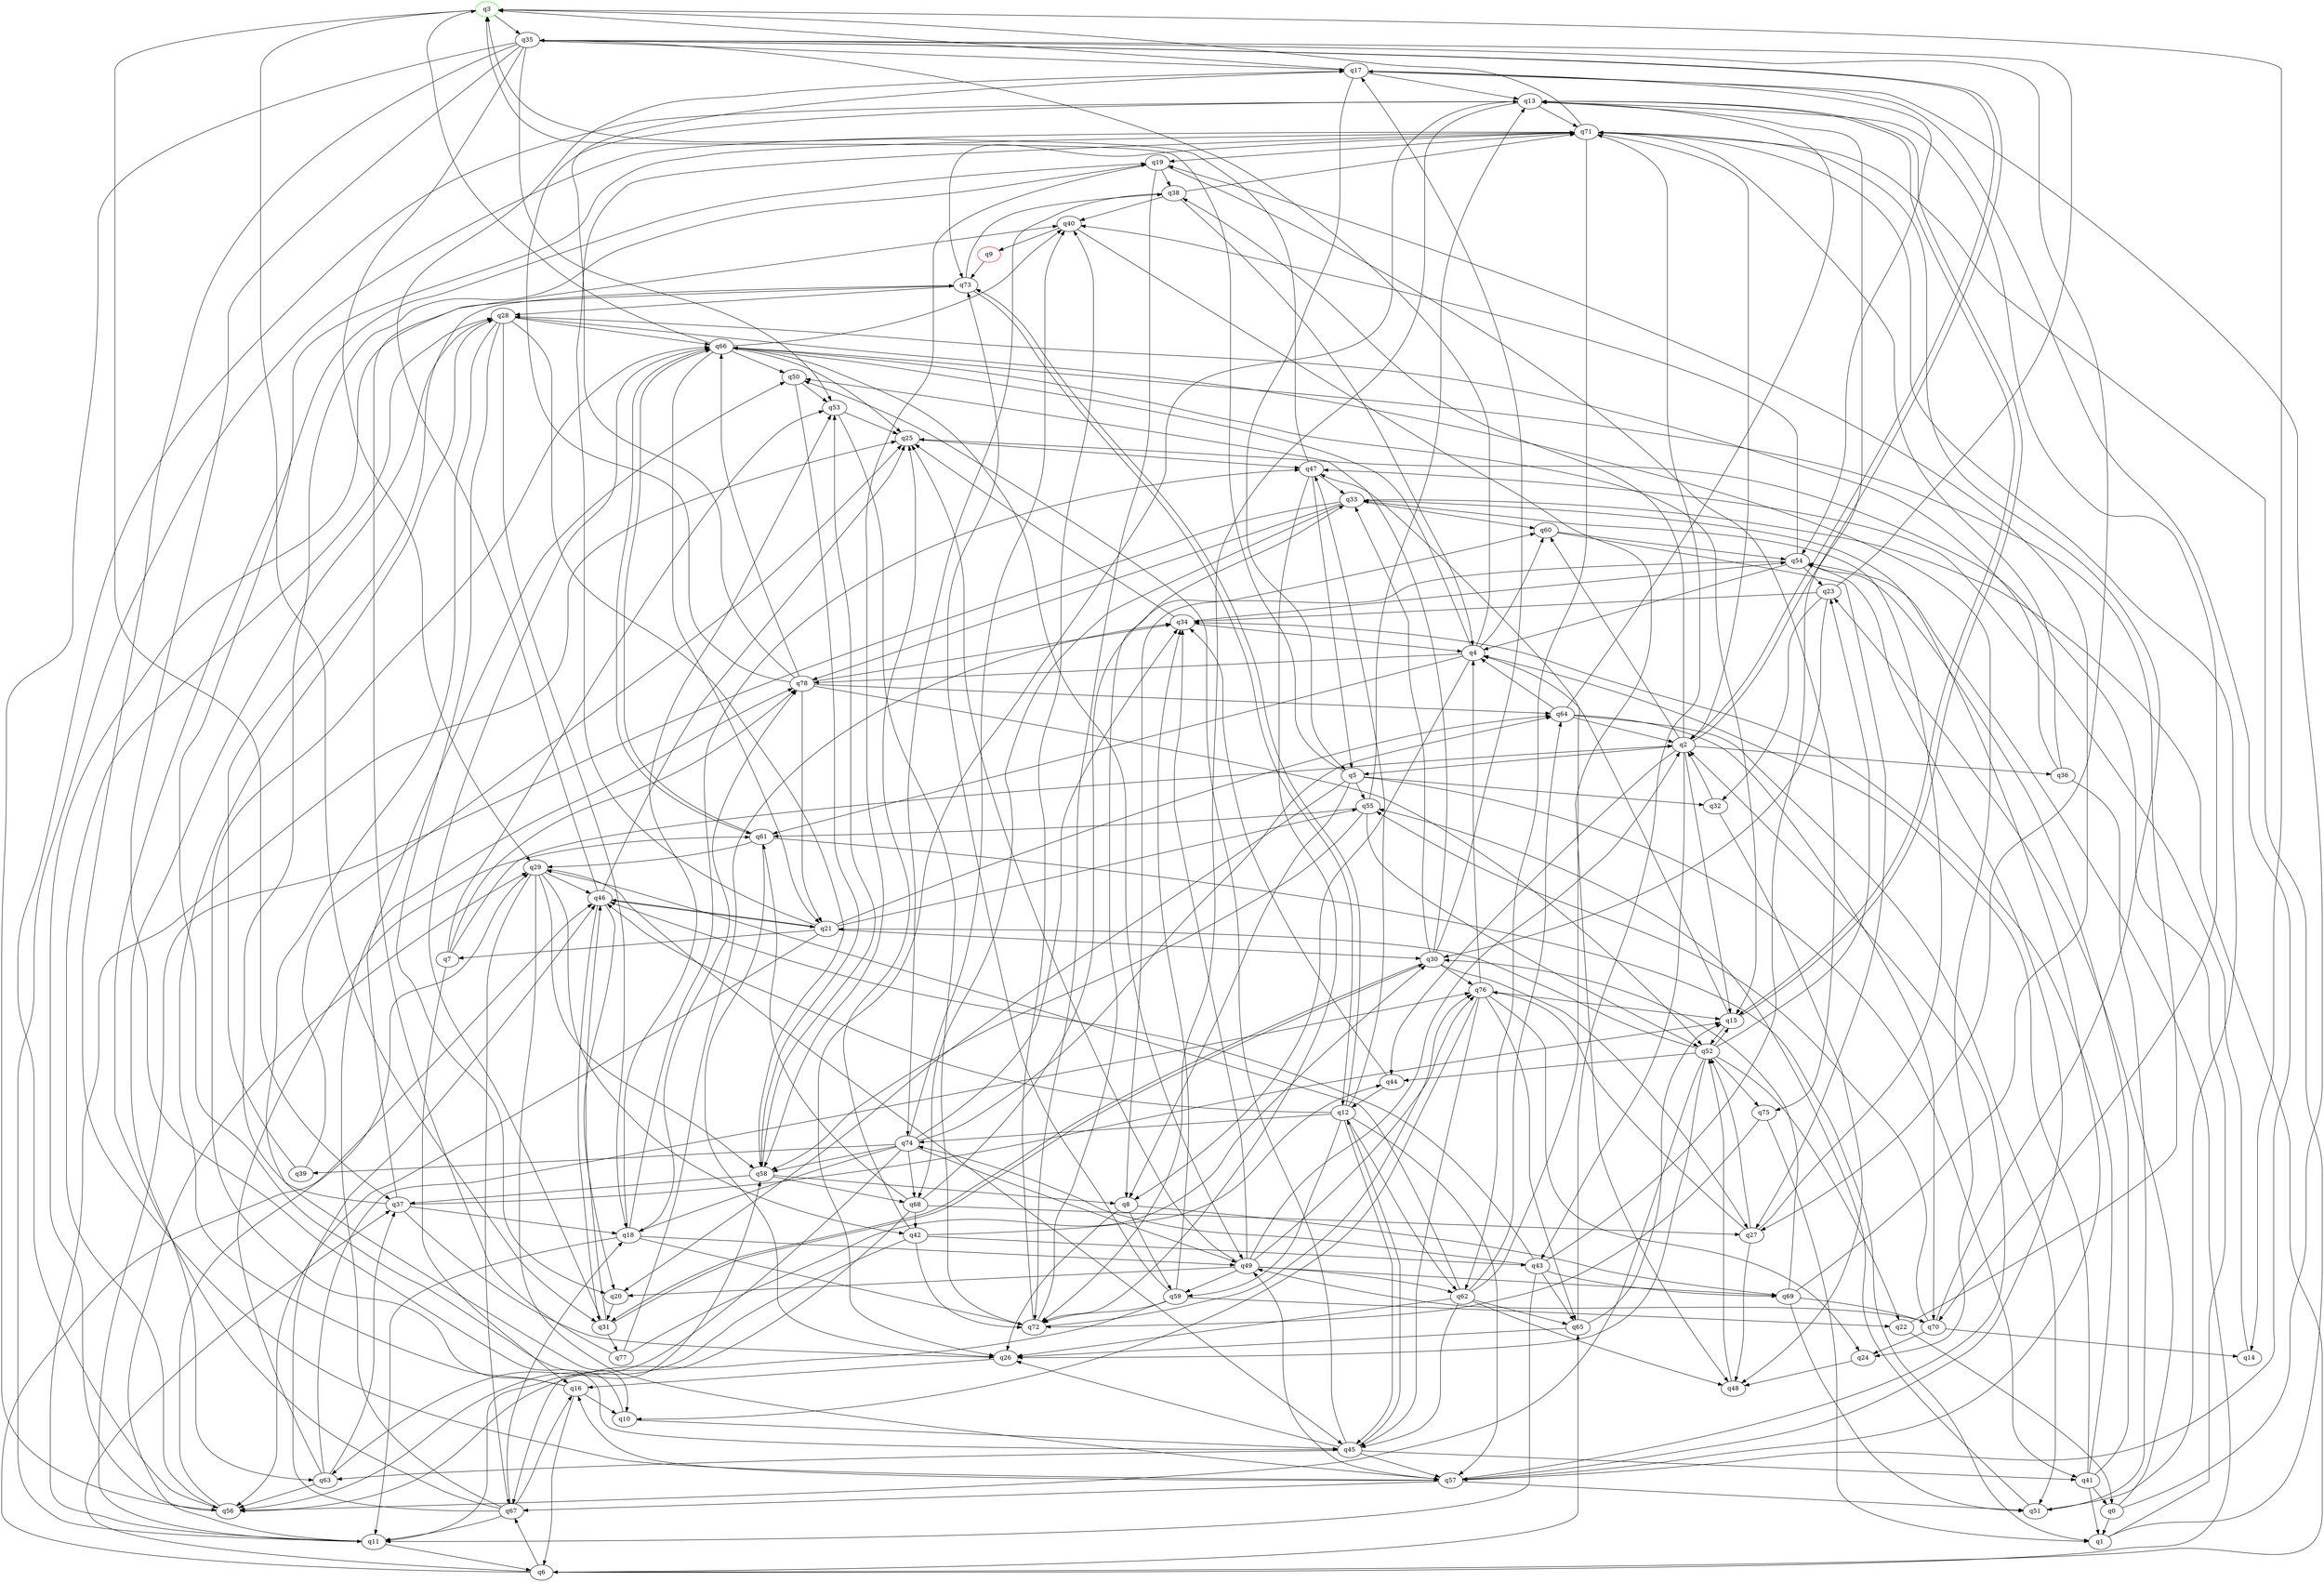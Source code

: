 digraph A{
q3 [initial=1,color=green];
q9 [final=1,color=red];
q0 -> q1;
q0 -> q17;
q0 -> q23;
q1 -> q25;
q1 -> q71;
q2 -> q5;
q2 -> q15;
q2 -> q35;
q2 -> q36;
q2 -> q38;
q2 -> q43;
q2 -> q44;
q2 -> q60;
q3 -> q14;
q3 -> q31;
q3 -> q35;
q3 -> q37;
q4 -> q8;
q4 -> q35;
q4 -> q60;
q4 -> q61;
q4 -> q66;
q4 -> q78;
q5 -> q3;
q5 -> q8;
q5 -> q20;
q5 -> q32;
q5 -> q41;
q5 -> q55;
q6 -> q37;
q6 -> q46;
q6 -> q54;
q6 -> q65;
q6 -> q67;
q7 -> q2;
q7 -> q16;
q7 -> q53;
q7 -> q78;
q8 -> q26;
q8 -> q59;
q8 -> q69;
q9 -> q73;
q10 -> q45;
q10 -> q71;
q11 -> q6;
q11 -> q25;
q11 -> q29;
q11 -> q58;
q11 -> q71;
q12 -> q45;
q12 -> q46;
q12 -> q47;
q12 -> q57;
q12 -> q59;
q12 -> q62;
q12 -> q73;
q12 -> q74;
q13 -> q15;
q13 -> q26;
q13 -> q56;
q13 -> q70;
q13 -> q71;
q13 -> q72;
q14 -> q47;
q15 -> q4;
q15 -> q13;
q15 -> q52;
q16 -> q6;
q16 -> q10;
q16 -> q28;
q16 -> q66;
q17 -> q3;
q17 -> q5;
q17 -> q13;
q17 -> q54;
q17 -> q57;
q18 -> q11;
q18 -> q47;
q18 -> q49;
q18 -> q53;
q18 -> q72;
q18 -> q78;
q19 -> q38;
q19 -> q58;
q19 -> q72;
q19 -> q75;
q20 -> q31;
q21 -> q7;
q21 -> q30;
q21 -> q46;
q21 -> q55;
q21 -> q56;
q21 -> q64;
q21 -> q71;
q22 -> q0;
q22 -> q66;
q23 -> q30;
q23 -> q32;
q23 -> q34;
q23 -> q35;
q24 -> q48;
q25 -> q47;
q26 -> q16;
q27 -> q33;
q27 -> q48;
q27 -> q52;
q27 -> q76;
q28 -> q10;
q28 -> q18;
q28 -> q20;
q28 -> q24;
q28 -> q58;
q28 -> q63;
q28 -> q66;
q29 -> q42;
q29 -> q45;
q29 -> q46;
q29 -> q57;
q29 -> q58;
q29 -> q67;
q30 -> q17;
q30 -> q27;
q30 -> q31;
q30 -> q33;
q30 -> q50;
q30 -> q76;
q31 -> q30;
q31 -> q46;
q31 -> q66;
q31 -> q77;
q32 -> q2;
q32 -> q48;
q33 -> q6;
q33 -> q11;
q33 -> q60;
q33 -> q68;
q33 -> q78;
q34 -> q4;
q34 -> q25;
q34 -> q54;
q35 -> q2;
q35 -> q17;
q35 -> q27;
q35 -> q29;
q35 -> q45;
q35 -> q53;
q35 -> q56;
q35 -> q57;
q36 -> q28;
q36 -> q51;
q36 -> q71;
q37 -> q15;
q37 -> q18;
q37 -> q19;
q37 -> q26;
q37 -> q50;
q38 -> q4;
q38 -> q40;
q38 -> q71;
q38 -> q74;
q39 -> q25;
q39 -> q73;
q40 -> q9;
q40 -> q48;
q41 -> q0;
q41 -> q1;
q41 -> q4;
q41 -> q34;
q41 -> q54;
q42 -> q25;
q42 -> q43;
q42 -> q44;
q42 -> q56;
q42 -> q72;
q43 -> q11;
q43 -> q13;
q43 -> q46;
q43 -> q65;
q43 -> q69;
q43 -> q74;
q44 -> q12;
q44 -> q34;
q45 -> q12;
q45 -> q26;
q45 -> q41;
q45 -> q50;
q45 -> q57;
q45 -> q63;
q46 -> q17;
q46 -> q20;
q46 -> q21;
q46 -> q25;
q46 -> q31;
q47 -> q3;
q47 -> q5;
q47 -> q33;
q47 -> q72;
q48 -> q52;
q49 -> q2;
q49 -> q20;
q49 -> q25;
q49 -> q34;
q49 -> q59;
q49 -> q62;
q49 -> q69;
q49 -> q76;
q50 -> q53;
q50 -> q58;
q51 -> q55;
q51 -> q71;
q52 -> q15;
q52 -> q21;
q52 -> q22;
q52 -> q23;
q52 -> q26;
q52 -> q44;
q52 -> q56;
q52 -> q75;
q53 -> q25;
q53 -> q72;
q54 -> q4;
q54 -> q8;
q54 -> q23;
q54 -> q40;
q54 -> q57;
q55 -> q13;
q55 -> q52;
q55 -> q58;
q55 -> q61;
q56 -> q28;
q56 -> q29;
q56 -> q73;
q57 -> q2;
q57 -> q16;
q57 -> q33;
q57 -> q49;
q57 -> q51;
q57 -> q67;
q58 -> q8;
q58 -> q37;
q58 -> q53;
q58 -> q68;
q59 -> q22;
q59 -> q34;
q59 -> q56;
q59 -> q72;
q59 -> q73;
q60 -> q27;
q60 -> q54;
q61 -> q1;
q61 -> q26;
q61 -> q29;
q61 -> q66;
q62 -> q26;
q62 -> q29;
q62 -> q45;
q62 -> q47;
q62 -> q48;
q62 -> q64;
q62 -> q65;
q63 -> q37;
q63 -> q56;
q63 -> q61;
q63 -> q76;
q64 -> q2;
q64 -> q4;
q64 -> q13;
q64 -> q51;
q64 -> q70;
q65 -> q15;
q65 -> q26;
q65 -> q71;
q66 -> q3;
q66 -> q15;
q66 -> q21;
q66 -> q25;
q66 -> q40;
q66 -> q49;
q66 -> q50;
q66 -> q61;
q67 -> q11;
q67 -> q16;
q67 -> q18;
q67 -> q19;
q67 -> q46;
q67 -> q78;
q68 -> q27;
q68 -> q42;
q68 -> q60;
q68 -> q61;
q68 -> q67;
q69 -> q19;
q69 -> q30;
q69 -> q51;
q69 -> q70;
q70 -> q14;
q70 -> q24;
q70 -> q49;
q70 -> q55;
q70 -> q71;
q71 -> q2;
q71 -> q3;
q71 -> q19;
q71 -> q62;
q71 -> q73;
q72 -> q33;
q72 -> q40;
q72 -> q76;
q73 -> q12;
q73 -> q28;
q73 -> q38;
q74 -> q18;
q74 -> q34;
q74 -> q39;
q74 -> q40;
q74 -> q49;
q74 -> q58;
q74 -> q63;
q74 -> q64;
q74 -> q68;
q75 -> q1;
q75 -> q72;
q76 -> q4;
q76 -> q10;
q76 -> q15;
q76 -> q24;
q76 -> q45;
q76 -> q65;
q77 -> q30;
q77 -> q34;
q77 -> q40;
q78 -> q13;
q78 -> q17;
q78 -> q21;
q78 -> q34;
q78 -> q52;
q78 -> q64;
q78 -> q66;
}